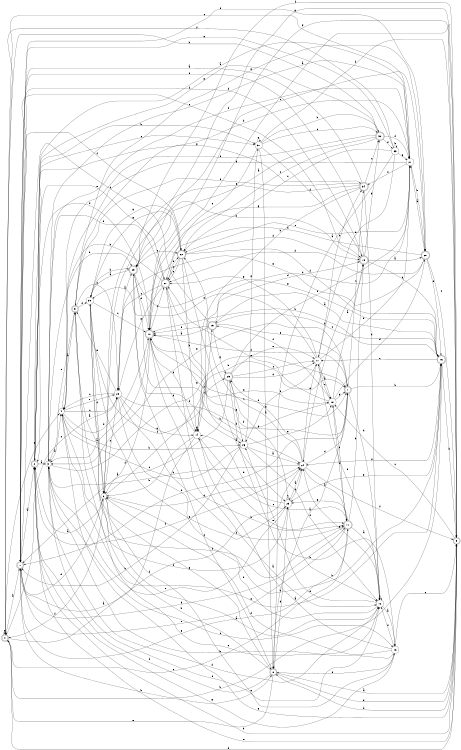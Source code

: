 digraph n28_9 {
__start0 [label="" shape="none"];

rankdir=LR;
size="8,5";

s0 [style="rounded,filled", color="black", fillcolor="white" shape="doublecircle", label="0"];
s1 [style="rounded,filled", color="black", fillcolor="white" shape="doublecircle", label="1"];
s2 [style="rounded,filled", color="black", fillcolor="white" shape="doublecircle", label="2"];
s3 [style="filled", color="black", fillcolor="white" shape="circle", label="3"];
s4 [style="filled", color="black", fillcolor="white" shape="circle", label="4"];
s5 [style="rounded,filled", color="black", fillcolor="white" shape="doublecircle", label="5"];
s6 [style="filled", color="black", fillcolor="white" shape="circle", label="6"];
s7 [style="rounded,filled", color="black", fillcolor="white" shape="doublecircle", label="7"];
s8 [style="rounded,filled", color="black", fillcolor="white" shape="doublecircle", label="8"];
s9 [style="rounded,filled", color="black", fillcolor="white" shape="doublecircle", label="9"];
s10 [style="rounded,filled", color="black", fillcolor="white" shape="doublecircle", label="10"];
s11 [style="rounded,filled", color="black", fillcolor="white" shape="doublecircle", label="11"];
s12 [style="filled", color="black", fillcolor="white" shape="circle", label="12"];
s13 [style="filled", color="black", fillcolor="white" shape="circle", label="13"];
s14 [style="filled", color="black", fillcolor="white" shape="circle", label="14"];
s15 [style="rounded,filled", color="black", fillcolor="white" shape="doublecircle", label="15"];
s16 [style="rounded,filled", color="black", fillcolor="white" shape="doublecircle", label="16"];
s17 [style="filled", color="black", fillcolor="white" shape="circle", label="17"];
s18 [style="filled", color="black", fillcolor="white" shape="circle", label="18"];
s19 [style="rounded,filled", color="black", fillcolor="white" shape="doublecircle", label="19"];
s20 [style="rounded,filled", color="black", fillcolor="white" shape="doublecircle", label="20"];
s21 [style="filled", color="black", fillcolor="white" shape="circle", label="21"];
s22 [style="rounded,filled", color="black", fillcolor="white" shape="doublecircle", label="22"];
s23 [style="filled", color="black", fillcolor="white" shape="circle", label="23"];
s24 [style="filled", color="black", fillcolor="white" shape="circle", label="24"];
s25 [style="rounded,filled", color="black", fillcolor="white" shape="doublecircle", label="25"];
s26 [style="filled", color="black", fillcolor="white" shape="circle", label="26"];
s27 [style="rounded,filled", color="black", fillcolor="white" shape="doublecircle", label="27"];
s28 [style="filled", color="black", fillcolor="white" shape="circle", label="28"];
s29 [style="rounded,filled", color="black", fillcolor="white" shape="doublecircle", label="29"];
s30 [style="filled", color="black", fillcolor="white" shape="circle", label="30"];
s31 [style="filled", color="black", fillcolor="white" shape="circle", label="31"];
s32 [style="rounded,filled", color="black", fillcolor="white" shape="doublecircle", label="32"];
s33 [style="filled", color="black", fillcolor="white" shape="circle", label="33"];
s34 [style="rounded,filled", color="black", fillcolor="white" shape="doublecircle", label="34"];
s0 -> s1 [label="a"];
s0 -> s16 [label="b"];
s0 -> s28 [label="c"];
s0 -> s9 [label="d"];
s0 -> s4 [label="e"];
s0 -> s24 [label="f"];
s0 -> s0 [label="g"];
s1 -> s2 [label="a"];
s1 -> s8 [label="b"];
s1 -> s19 [label="c"];
s1 -> s6 [label="d"];
s1 -> s11 [label="e"];
s1 -> s22 [label="f"];
s1 -> s11 [label="g"];
s2 -> s3 [label="a"];
s2 -> s31 [label="b"];
s2 -> s31 [label="c"];
s2 -> s10 [label="d"];
s2 -> s27 [label="e"];
s2 -> s24 [label="f"];
s2 -> s34 [label="g"];
s3 -> s4 [label="a"];
s3 -> s29 [label="b"];
s3 -> s13 [label="c"];
s3 -> s21 [label="d"];
s3 -> s12 [label="e"];
s3 -> s21 [label="f"];
s3 -> s7 [label="g"];
s4 -> s5 [label="a"];
s4 -> s26 [label="b"];
s4 -> s28 [label="c"];
s4 -> s10 [label="d"];
s4 -> s28 [label="e"];
s4 -> s23 [label="f"];
s4 -> s9 [label="g"];
s5 -> s6 [label="a"];
s5 -> s21 [label="b"];
s5 -> s12 [label="c"];
s5 -> s30 [label="d"];
s5 -> s3 [label="e"];
s5 -> s28 [label="f"];
s5 -> s20 [label="g"];
s6 -> s2 [label="a"];
s6 -> s7 [label="b"];
s6 -> s28 [label="c"];
s6 -> s24 [label="d"];
s6 -> s13 [label="e"];
s6 -> s0 [label="f"];
s6 -> s8 [label="g"];
s7 -> s8 [label="a"];
s7 -> s16 [label="b"];
s7 -> s34 [label="c"];
s7 -> s12 [label="d"];
s7 -> s1 [label="e"];
s7 -> s10 [label="f"];
s7 -> s3 [label="g"];
s8 -> s9 [label="a"];
s8 -> s30 [label="b"];
s8 -> s29 [label="c"];
s8 -> s9 [label="d"];
s8 -> s0 [label="e"];
s8 -> s2 [label="f"];
s8 -> s23 [label="g"];
s9 -> s10 [label="a"];
s9 -> s2 [label="b"];
s9 -> s18 [label="c"];
s9 -> s8 [label="d"];
s9 -> s2 [label="e"];
s9 -> s29 [label="f"];
s9 -> s29 [label="g"];
s10 -> s3 [label="a"];
s10 -> s11 [label="b"];
s10 -> s27 [label="c"];
s10 -> s14 [label="d"];
s10 -> s18 [label="e"];
s10 -> s6 [label="f"];
s10 -> s9 [label="g"];
s11 -> s12 [label="a"];
s11 -> s19 [label="b"];
s11 -> s0 [label="c"];
s11 -> s18 [label="d"];
s11 -> s1 [label="e"];
s11 -> s5 [label="f"];
s11 -> s23 [label="g"];
s12 -> s13 [label="a"];
s12 -> s6 [label="b"];
s12 -> s12 [label="c"];
s12 -> s3 [label="d"];
s12 -> s26 [label="e"];
s12 -> s17 [label="f"];
s12 -> s24 [label="g"];
s13 -> s14 [label="a"];
s13 -> s3 [label="b"];
s13 -> s9 [label="c"];
s13 -> s6 [label="d"];
s13 -> s8 [label="e"];
s13 -> s12 [label="f"];
s13 -> s2 [label="g"];
s14 -> s1 [label="a"];
s14 -> s6 [label="b"];
s14 -> s11 [label="c"];
s14 -> s10 [label="d"];
s14 -> s11 [label="e"];
s14 -> s15 [label="f"];
s14 -> s14 [label="g"];
s15 -> s10 [label="a"];
s15 -> s16 [label="b"];
s15 -> s1 [label="c"];
s15 -> s19 [label="d"];
s15 -> s7 [label="e"];
s15 -> s10 [label="f"];
s15 -> s25 [label="g"];
s16 -> s15 [label="a"];
s16 -> s10 [label="b"];
s16 -> s17 [label="c"];
s16 -> s9 [label="d"];
s16 -> s4 [label="e"];
s16 -> s24 [label="f"];
s16 -> s23 [label="g"];
s17 -> s18 [label="a"];
s17 -> s21 [label="b"];
s17 -> s18 [label="c"];
s17 -> s34 [label="d"];
s17 -> s30 [label="e"];
s17 -> s26 [label="f"];
s17 -> s27 [label="g"];
s18 -> s19 [label="a"];
s18 -> s10 [label="b"];
s18 -> s11 [label="c"];
s18 -> s20 [label="d"];
s18 -> s27 [label="e"];
s18 -> s15 [label="f"];
s18 -> s7 [label="g"];
s19 -> s20 [label="a"];
s19 -> s6 [label="b"];
s19 -> s24 [label="c"];
s19 -> s16 [label="d"];
s19 -> s1 [label="e"];
s19 -> s1 [label="f"];
s19 -> s32 [label="g"];
s20 -> s21 [label="a"];
s20 -> s10 [label="b"];
s20 -> s9 [label="c"];
s20 -> s27 [label="d"];
s20 -> s16 [label="e"];
s20 -> s1 [label="f"];
s20 -> s28 [label="g"];
s21 -> s2 [label="a"];
s21 -> s20 [label="b"];
s21 -> s0 [label="c"];
s21 -> s14 [label="d"];
s21 -> s22 [label="e"];
s21 -> s34 [label="f"];
s21 -> s4 [label="g"];
s22 -> s23 [label="a"];
s22 -> s14 [label="b"];
s22 -> s27 [label="c"];
s22 -> s19 [label="d"];
s22 -> s27 [label="e"];
s22 -> s16 [label="f"];
s22 -> s30 [label="g"];
s23 -> s24 [label="a"];
s23 -> s12 [label="b"];
s23 -> s23 [label="c"];
s23 -> s14 [label="d"];
s23 -> s3 [label="e"];
s23 -> s24 [label="f"];
s23 -> s25 [label="g"];
s24 -> s11 [label="a"];
s24 -> s3 [label="b"];
s24 -> s22 [label="c"];
s24 -> s7 [label="d"];
s24 -> s17 [label="e"];
s24 -> s9 [label="f"];
s24 -> s25 [label="g"];
s25 -> s1 [label="a"];
s25 -> s13 [label="b"];
s25 -> s17 [label="c"];
s25 -> s17 [label="d"];
s25 -> s17 [label="e"];
s25 -> s21 [label="f"];
s25 -> s26 [label="g"];
s26 -> s24 [label="a"];
s26 -> s1 [label="b"];
s26 -> s4 [label="c"];
s26 -> s27 [label="d"];
s26 -> s18 [label="e"];
s26 -> s12 [label="f"];
s26 -> s31 [label="g"];
s27 -> s12 [label="a"];
s27 -> s4 [label="b"];
s27 -> s28 [label="c"];
s27 -> s7 [label="d"];
s27 -> s22 [label="e"];
s27 -> s3 [label="f"];
s27 -> s28 [label="g"];
s28 -> s29 [label="a"];
s28 -> s16 [label="b"];
s28 -> s4 [label="c"];
s28 -> s7 [label="d"];
s28 -> s5 [label="e"];
s28 -> s11 [label="f"];
s28 -> s14 [label="g"];
s29 -> s30 [label="a"];
s29 -> s24 [label="b"];
s29 -> s22 [label="c"];
s29 -> s10 [label="d"];
s29 -> s20 [label="e"];
s29 -> s26 [label="f"];
s29 -> s16 [label="g"];
s30 -> s12 [label="a"];
s30 -> s29 [label="b"];
s30 -> s10 [label="c"];
s30 -> s6 [label="d"];
s30 -> s23 [label="e"];
s30 -> s25 [label="f"];
s30 -> s22 [label="g"];
s31 -> s8 [label="a"];
s31 -> s32 [label="b"];
s31 -> s32 [label="c"];
s31 -> s19 [label="d"];
s31 -> s27 [label="e"];
s31 -> s9 [label="f"];
s31 -> s31 [label="g"];
s32 -> s29 [label="a"];
s32 -> s0 [label="b"];
s32 -> s22 [label="c"];
s32 -> s21 [label="d"];
s32 -> s4 [label="e"];
s32 -> s33 [label="f"];
s32 -> s2 [label="g"];
s33 -> s8 [label="a"];
s33 -> s33 [label="b"];
s33 -> s22 [label="c"];
s33 -> s17 [label="d"];
s33 -> s1 [label="e"];
s33 -> s0 [label="f"];
s33 -> s21 [label="g"];
s34 -> s1 [label="a"];
s34 -> s14 [label="b"];
s34 -> s32 [label="c"];
s34 -> s12 [label="d"];
s34 -> s6 [label="e"];
s34 -> s5 [label="f"];
s34 -> s10 [label="g"];

}